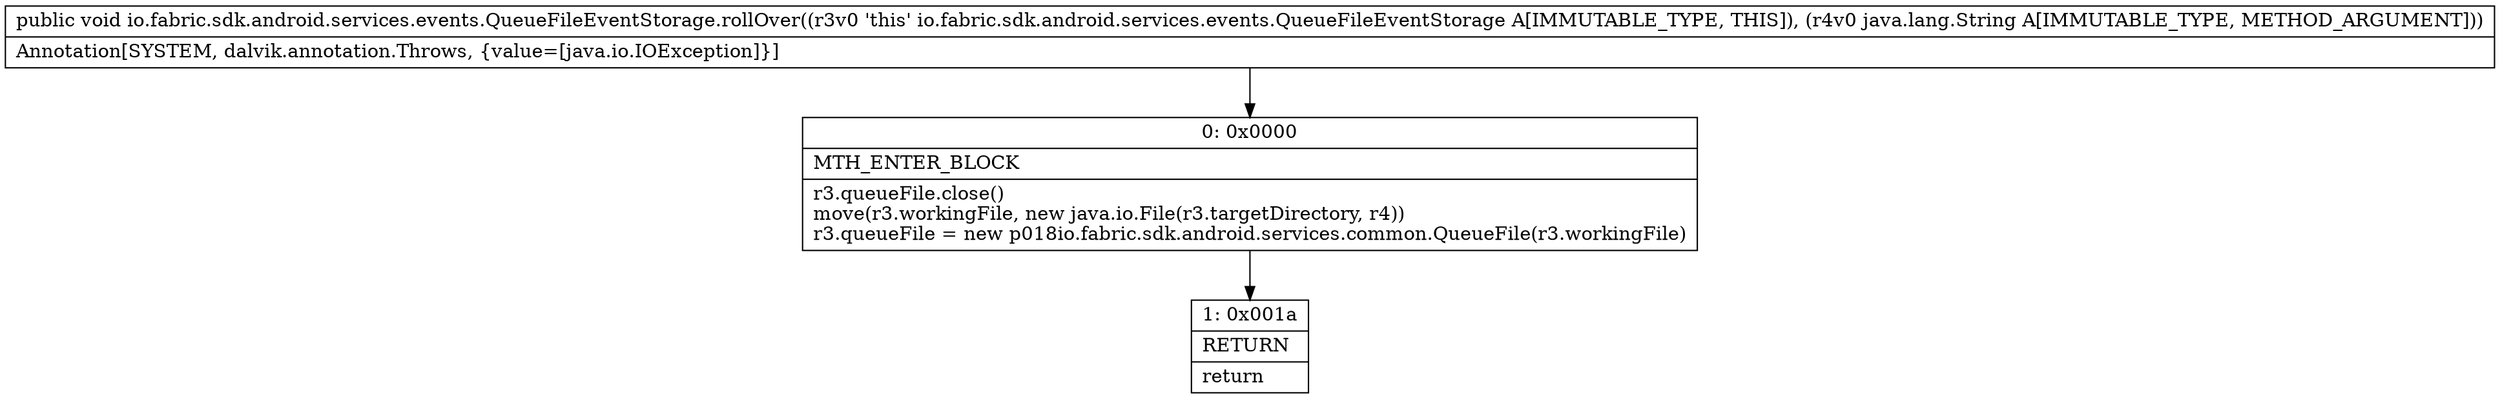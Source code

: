 digraph "CFG forio.fabric.sdk.android.services.events.QueueFileEventStorage.rollOver(Ljava\/lang\/String;)V" {
Node_0 [shape=record,label="{0\:\ 0x0000|MTH_ENTER_BLOCK\l|r3.queueFile.close()\lmove(r3.workingFile, new java.io.File(r3.targetDirectory, r4))\lr3.queueFile = new p018io.fabric.sdk.android.services.common.QueueFile(r3.workingFile)\l}"];
Node_1 [shape=record,label="{1\:\ 0x001a|RETURN\l|return\l}"];
MethodNode[shape=record,label="{public void io.fabric.sdk.android.services.events.QueueFileEventStorage.rollOver((r3v0 'this' io.fabric.sdk.android.services.events.QueueFileEventStorage A[IMMUTABLE_TYPE, THIS]), (r4v0 java.lang.String A[IMMUTABLE_TYPE, METHOD_ARGUMENT]))  | Annotation[SYSTEM, dalvik.annotation.Throws, \{value=[java.io.IOException]\}]\l}"];
MethodNode -> Node_0;
Node_0 -> Node_1;
}

